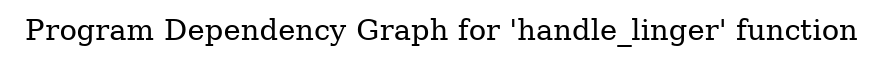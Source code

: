 digraph "Program Dependency Graph for 'handle_linger' function" {
	label="Program Dependency Graph for 'handle_linger' function";

}
